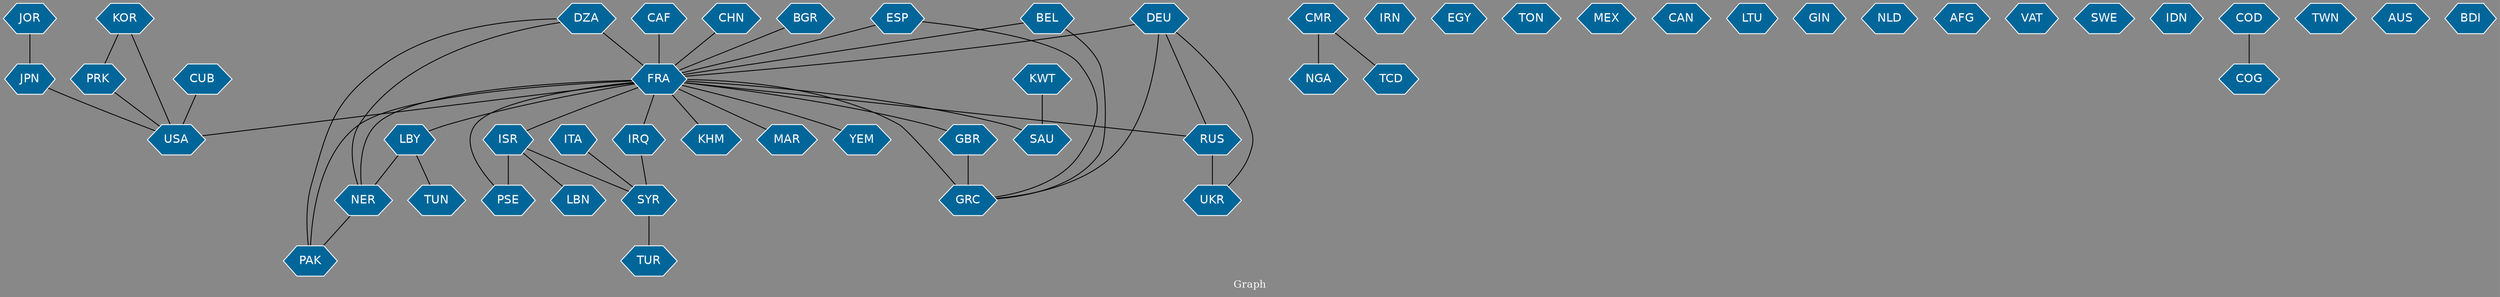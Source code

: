 // Countries together in item graph
graph {
	graph [bgcolor="#888888" fontcolor=white fontsize=12 label="Graph" outputorder=edgesfirst overlap=prism]
	node [color=white fillcolor="#006699" fontcolor=white fontname=Helvetica shape=hexagon style=filled]
	edge [arrowhead=open color=black fontcolor=white fontname=Courier fontsize=12]
		USA [label=USA]
		NGA [label=NGA]
		FRA [label=FRA]
		ESP [label=ESP]
		JPN [label=JPN]
		MAR [label=MAR]
		YEM [label=YEM]
		LBY [label=LBY]
		NER [label=NER]
		DEU [label=DEU]
		GRC [label=GRC]
		CAF [label=CAF]
		ISR [label=ISR]
		PSE [label=PSE]
		IRQ [label=IRQ]
		IRN [label=IRN]
		EGY [label=EGY]
		JOR [label=JOR]
		CMR [label=CMR]
		TON [label=TON]
		UKR [label=UKR]
		BEL [label=BEL]
		MEX [label=MEX]
		RUS [label=RUS]
		CAN [label=CAN]
		PRK [label=PRK]
		LTU [label=LTU]
		CHN [label=CHN]
		BGR [label=BGR]
		TUN [label=TUN]
		GIN [label=GIN]
		NLD [label=NLD]
		GBR [label=GBR]
		CUB [label=CUB]
		KOR [label=KOR]
		DZA [label=DZA]
		SYR [label=SYR]
		PAK [label=PAK]
		SAU [label=SAU]
		AFG [label=AFG]
		TUR [label=TUR]
		VAT [label=VAT]
		SWE [label=SWE]
		ITA [label=ITA]
		IDN [label=IDN]
		LBN [label=LBN]
		KHM [label=KHM]
		COD [label=COD]
		COG [label=COG]
		KWT [label=KWT]
		TWN [label=TWN]
		AUS [label=AUS]
		BDI [label=BDI]
		TCD [label=TCD]
			DZA -- PAK [weight=1]
			FRA -- USA [weight=2]
			DEU -- FRA [weight=1]
			DEU -- UKR [weight=1]
			KOR -- PRK [weight=1]
			ISR -- PSE [weight=4]
			SYR -- TUR [weight=1]
			DEU -- RUS [weight=1]
			FRA -- KHM [weight=1]
			ISR -- LBN [weight=2]
			JPN -- USA [weight=1]
			FRA -- GBR [weight=1]
			KOR -- USA [weight=1]
			FRA -- PSE [weight=1]
			ESP -- GRC [weight=1]
			CAF -- FRA [weight=8]
			ISR -- SYR [weight=1]
			CMR -- TCD [weight=1]
			ESP -- FRA [weight=1]
			DZA -- NER [weight=1]
			FRA -- NER [weight=5]
			FRA -- IRQ [weight=2]
			FRA -- LBY [weight=2]
			BGR -- FRA [weight=1]
			DEU -- GRC [weight=4]
			FRA -- MAR [weight=5]
			NER -- PAK [weight=1]
			LBY -- NER [weight=4]
			ITA -- SYR [weight=1]
			DZA -- FRA [weight=3]
			FRA -- SAU [weight=1]
			BEL -- GRC [weight=1]
			KWT -- SAU [weight=1]
			RUS -- UKR [weight=2]
			BEL -- FRA [weight=1]
			IRQ -- SYR [weight=1]
			FRA -- RUS [weight=1]
			CUB -- USA [weight=3]
			CHN -- FRA [weight=3]
			FRA -- YEM [weight=5]
			JOR -- JPN [weight=3]
			FRA -- ISR [weight=7]
			GBR -- GRC [weight=1]
			FRA -- GRC [weight=6]
			PRK -- USA [weight=3]
			COD -- COG [weight=1]
			LBY -- TUN [weight=1]
			FRA -- PAK [weight=2]
			CMR -- NGA [weight=2]
}
